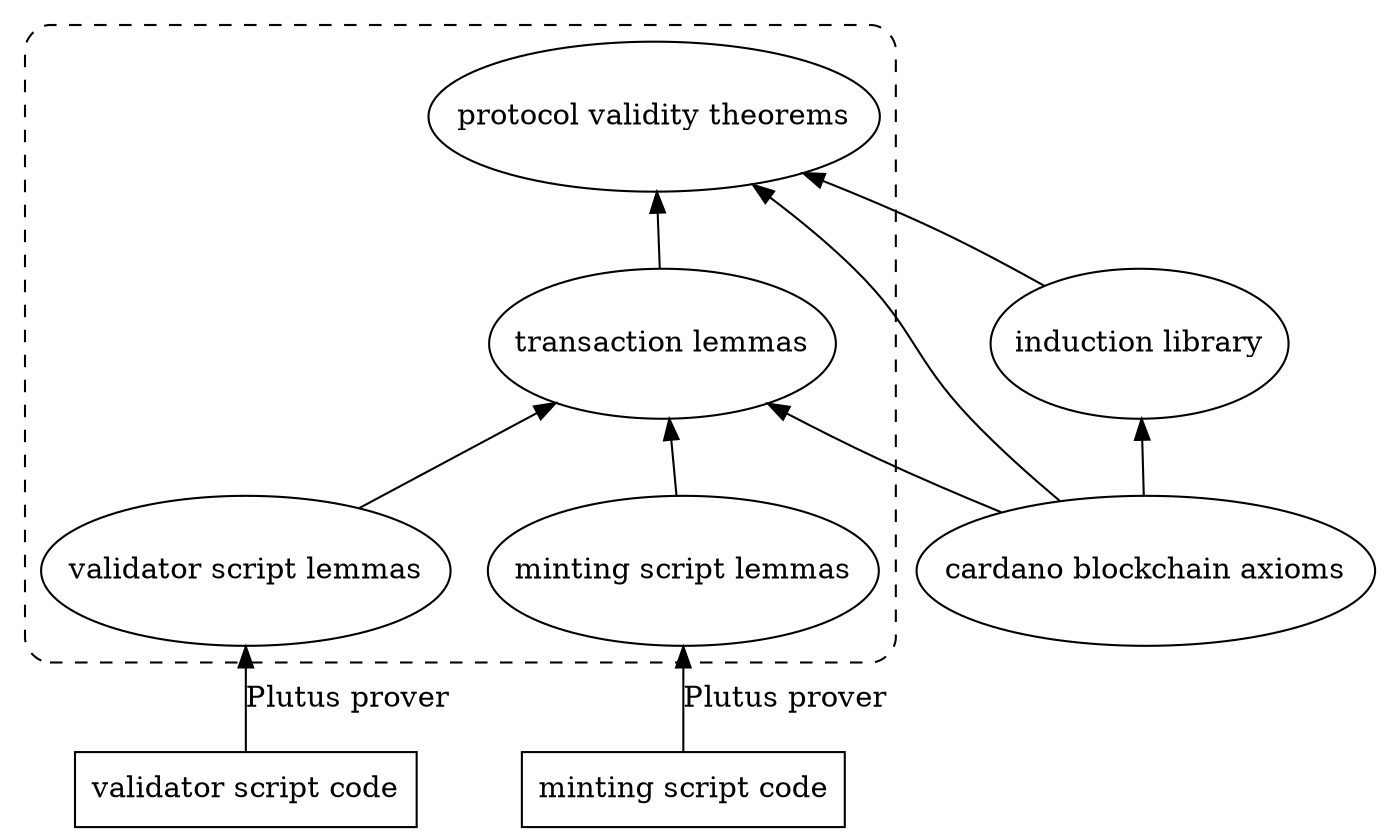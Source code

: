 digraph ProofArchitecture {
  rankdir = BT;

  protocol_theorems
  [shape = ellipse,
   height = 1,
   label = "protocol validity theorems"];

  cardano_axioms
  [shape = ellipse,
   height = 1,
   label = "cardano blockchain axioms"];

  induction_library
  [shape = ellipse,
   height = 1,
   label = "induction library"];

  transaction_lemmas
  [shape = ellipse,
   height = 1,
   label = "transaction lemmas"
   ];

  validator_lemmas
  [shape = ellipse,
   height = 1,
   label = "validator script lemmas"
   ];

  minting_lemmas
  [shape = ellipse,
   height = 1,
   label = "minting script lemmas"
   ];

  validator_code
  [shape = box,
   label = "validator script code"
   ];

  minting_code
  [shape = box,
   label = "minting script code"
   ];

  subgraph cluster {
     minting_lemmas; validator_lemmas;
     transaction_lemmas; protocol_theorems;
     graph [ style = "dashed,rounded" ]
  }

  minting_code -> minting_lemmas [label = "Plutus prover"]
  validator_code -> validator_lemmas [label = "Plutus prover"]
  {minting_lemmas, validator_lemmas, cardano_axioms} -> transaction_lemmas
  cardano_axioms -> induction_library
  {transaction_lemmas, cardano_axioms, induction_library} -> protocol_theorems
}
